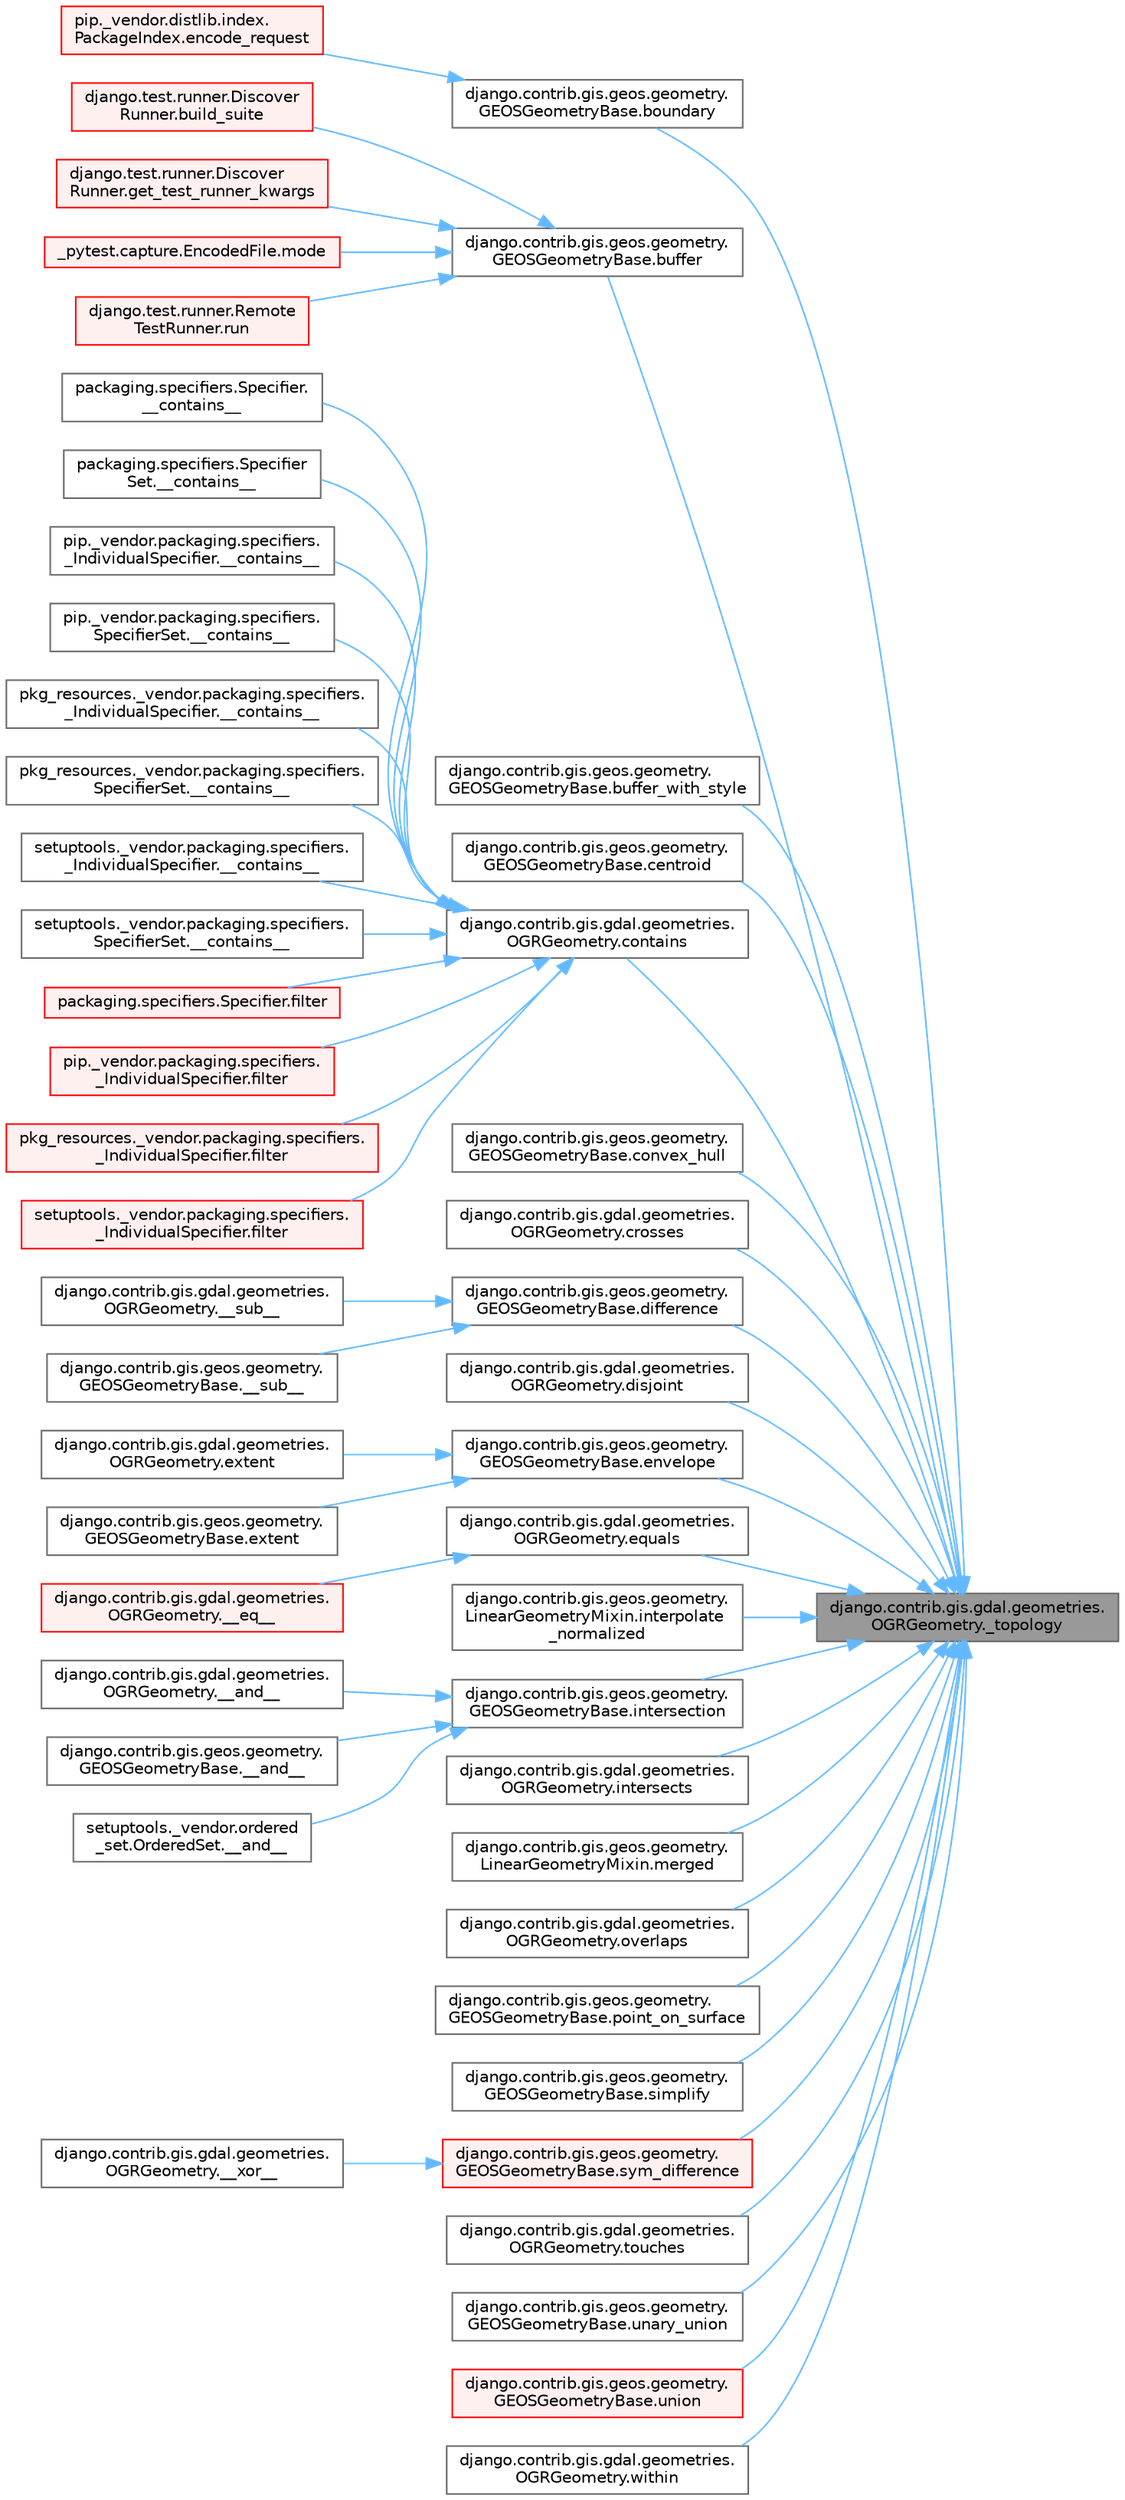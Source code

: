 digraph "django.contrib.gis.gdal.geometries.OGRGeometry._topology"
{
 // LATEX_PDF_SIZE
  bgcolor="transparent";
  edge [fontname=Helvetica,fontsize=10,labelfontname=Helvetica,labelfontsize=10];
  node [fontname=Helvetica,fontsize=10,shape=box,height=0.2,width=0.4];
  rankdir="RL";
  Node1 [id="Node000001",label="django.contrib.gis.gdal.geometries.\lOGRGeometry._topology",height=0.2,width=0.4,color="gray40", fillcolor="grey60", style="filled", fontcolor="black",tooltip=" "];
  Node1 -> Node2 [id="edge1_Node000001_Node000002",dir="back",color="steelblue1",style="solid",tooltip=" "];
  Node2 [id="Node000002",label="django.contrib.gis.geos.geometry.\lGEOSGeometryBase.boundary",height=0.2,width=0.4,color="grey40", fillcolor="white", style="filled",URL="$classdjango_1_1contrib_1_1gis_1_1geos_1_1geometry_1_1_g_e_o_s_geometry_base.html#afc15d96ca968dc323d92be86d20c0fee",tooltip=" "];
  Node2 -> Node3 [id="edge2_Node000002_Node000003",dir="back",color="steelblue1",style="solid",tooltip=" "];
  Node3 [id="Node000003",label="pip._vendor.distlib.index.\lPackageIndex.encode_request",height=0.2,width=0.4,color="red", fillcolor="#FFF0F0", style="filled",URL="$classpip_1_1__vendor_1_1distlib_1_1index_1_1_package_index.html#a795ad166cf5470b75ce142e9ca2bc617",tooltip=" "];
  Node1 -> Node25 [id="edge3_Node000001_Node000025",dir="back",color="steelblue1",style="solid",tooltip=" "];
  Node25 [id="Node000025",label="django.contrib.gis.geos.geometry.\lGEOSGeometryBase.buffer",height=0.2,width=0.4,color="grey40", fillcolor="white", style="filled",URL="$classdjango_1_1contrib_1_1gis_1_1geos_1_1geometry_1_1_g_e_o_s_geometry_base.html#a42422422c1d89880282b209dacbdf53e",tooltip=" "];
  Node25 -> Node26 [id="edge4_Node000025_Node000026",dir="back",color="steelblue1",style="solid",tooltip=" "];
  Node26 [id="Node000026",label="django.test.runner.Discover\lRunner.build_suite",height=0.2,width=0.4,color="red", fillcolor="#FFF0F0", style="filled",URL="$classdjango_1_1test_1_1runner_1_1_discover_runner.html#a59c1b9e138786179fdbfce3ab15bf2c8",tooltip=" "];
  Node25 -> Node28 [id="edge5_Node000025_Node000028",dir="back",color="steelblue1",style="solid",tooltip=" "];
  Node28 [id="Node000028",label="django.test.runner.Discover\lRunner.get_test_runner_kwargs",height=0.2,width=0.4,color="red", fillcolor="#FFF0F0", style="filled",URL="$classdjango_1_1test_1_1runner_1_1_discover_runner.html#a969861a67c9255a657f427565b8a34d3",tooltip=" "];
  Node25 -> Node30 [id="edge6_Node000025_Node000030",dir="back",color="steelblue1",style="solid",tooltip=" "];
  Node30 [id="Node000030",label="_pytest.capture.EncodedFile.mode",height=0.2,width=0.4,color="red", fillcolor="#FFF0F0", style="filled",URL="$class__pytest_1_1capture_1_1_encoded_file.html#ac217890bc265701fdfd07eeb261c1be7",tooltip=" "];
  Node25 -> Node37 [id="edge7_Node000025_Node000037",dir="back",color="steelblue1",style="solid",tooltip=" "];
  Node37 [id="Node000037",label="django.test.runner.Remote\lTestRunner.run",height=0.2,width=0.4,color="red", fillcolor="#FFF0F0", style="filled",URL="$classdjango_1_1test_1_1runner_1_1_remote_test_runner.html#aeb63a1c7aa20361b8a107fe09039718c",tooltip=" "];
  Node1 -> Node38 [id="edge8_Node000001_Node000038",dir="back",color="steelblue1",style="solid",tooltip=" "];
  Node38 [id="Node000038",label="django.contrib.gis.geos.geometry.\lGEOSGeometryBase.buffer_with_style",height=0.2,width=0.4,color="grey40", fillcolor="white", style="filled",URL="$classdjango_1_1contrib_1_1gis_1_1geos_1_1geometry_1_1_g_e_o_s_geometry_base.html#a814a744a27740565bd9f994205711fcb",tooltip=" "];
  Node1 -> Node39 [id="edge9_Node000001_Node000039",dir="back",color="steelblue1",style="solid",tooltip=" "];
  Node39 [id="Node000039",label="django.contrib.gis.geos.geometry.\lGEOSGeometryBase.centroid",height=0.2,width=0.4,color="grey40", fillcolor="white", style="filled",URL="$classdjango_1_1contrib_1_1gis_1_1geos_1_1geometry_1_1_g_e_o_s_geometry_base.html#aaf04def50915d2171df1471b89894e87",tooltip=" "];
  Node1 -> Node40 [id="edge10_Node000001_Node000040",dir="back",color="steelblue1",style="solid",tooltip=" "];
  Node40 [id="Node000040",label="django.contrib.gis.gdal.geometries.\lOGRGeometry.contains",height=0.2,width=0.4,color="grey40", fillcolor="white", style="filled",URL="$classdjango_1_1contrib_1_1gis_1_1gdal_1_1geometries_1_1_o_g_r_geometry.html#ac4763e72bc3be798ebe272edf5a2111b",tooltip=" "];
  Node40 -> Node41 [id="edge11_Node000040_Node000041",dir="back",color="steelblue1",style="solid",tooltip=" "];
  Node41 [id="Node000041",label="packaging.specifiers.Specifier.\l__contains__",height=0.2,width=0.4,color="grey40", fillcolor="white", style="filled",URL="$classpackaging_1_1specifiers_1_1_specifier.html#adc6d0f14bb1eff89499eea42047f3ba1",tooltip=" "];
  Node40 -> Node42 [id="edge12_Node000040_Node000042",dir="back",color="steelblue1",style="solid",tooltip=" "];
  Node42 [id="Node000042",label="packaging.specifiers.Specifier\lSet.__contains__",height=0.2,width=0.4,color="grey40", fillcolor="white", style="filled",URL="$classpackaging_1_1specifiers_1_1_specifier_set.html#afe431232e3df02a4ebec8ed882319eb4",tooltip=" "];
  Node40 -> Node43 [id="edge13_Node000040_Node000043",dir="back",color="steelblue1",style="solid",tooltip=" "];
  Node43 [id="Node000043",label="pip._vendor.packaging.specifiers.\l_IndividualSpecifier.__contains__",height=0.2,width=0.4,color="grey40", fillcolor="white", style="filled",URL="$classpip_1_1__vendor_1_1packaging_1_1specifiers_1_1___individual_specifier.html#a838b430af2f5ab5d2241a7c0bdd0e99e",tooltip=" "];
  Node40 -> Node44 [id="edge14_Node000040_Node000044",dir="back",color="steelblue1",style="solid",tooltip=" "];
  Node44 [id="Node000044",label="pip._vendor.packaging.specifiers.\lSpecifierSet.__contains__",height=0.2,width=0.4,color="grey40", fillcolor="white", style="filled",URL="$classpip_1_1__vendor_1_1packaging_1_1specifiers_1_1_specifier_set.html#a6129bfedcd20834661d4883f7fbaed86",tooltip=" "];
  Node40 -> Node45 [id="edge15_Node000040_Node000045",dir="back",color="steelblue1",style="solid",tooltip=" "];
  Node45 [id="Node000045",label="pkg_resources._vendor.packaging.specifiers.\l_IndividualSpecifier.__contains__",height=0.2,width=0.4,color="grey40", fillcolor="white", style="filled",URL="$classpkg__resources_1_1__vendor_1_1packaging_1_1specifiers_1_1___individual_specifier.html#a2370a23a1faa6987b992d9e69069aa6b",tooltip=" "];
  Node40 -> Node46 [id="edge16_Node000040_Node000046",dir="back",color="steelblue1",style="solid",tooltip=" "];
  Node46 [id="Node000046",label="pkg_resources._vendor.packaging.specifiers.\lSpecifierSet.__contains__",height=0.2,width=0.4,color="grey40", fillcolor="white", style="filled",URL="$classpkg__resources_1_1__vendor_1_1packaging_1_1specifiers_1_1_specifier_set.html#aad5022ca5dea895ec350e338ba308529",tooltip=" "];
  Node40 -> Node47 [id="edge17_Node000040_Node000047",dir="back",color="steelblue1",style="solid",tooltip=" "];
  Node47 [id="Node000047",label="setuptools._vendor.packaging.specifiers.\l_IndividualSpecifier.__contains__",height=0.2,width=0.4,color="grey40", fillcolor="white", style="filled",URL="$classsetuptools_1_1__vendor_1_1packaging_1_1specifiers_1_1___individual_specifier.html#aff90cdb7b48e1e261461d10f6bbe8c5e",tooltip=" "];
  Node40 -> Node48 [id="edge18_Node000040_Node000048",dir="back",color="steelblue1",style="solid",tooltip=" "];
  Node48 [id="Node000048",label="setuptools._vendor.packaging.specifiers.\lSpecifierSet.__contains__",height=0.2,width=0.4,color="grey40", fillcolor="white", style="filled",URL="$classsetuptools_1_1__vendor_1_1packaging_1_1specifiers_1_1_specifier_set.html#a44a6f0f6a924c5c4fb150fff13c089c6",tooltip=" "];
  Node40 -> Node49 [id="edge19_Node000040_Node000049",dir="back",color="steelblue1",style="solid",tooltip=" "];
  Node49 [id="Node000049",label="packaging.specifiers.Specifier.filter",height=0.2,width=0.4,color="red", fillcolor="#FFF0F0", style="filled",URL="$classpackaging_1_1specifiers_1_1_specifier.html#a22d9e14c5343d89e742b098b6d7997f7",tooltip=" "];
  Node40 -> Node83 [id="edge20_Node000040_Node000083",dir="back",color="steelblue1",style="solid",tooltip=" "];
  Node83 [id="Node000083",label="pip._vendor.packaging.specifiers.\l_IndividualSpecifier.filter",height=0.2,width=0.4,color="red", fillcolor="#FFF0F0", style="filled",URL="$classpip_1_1__vendor_1_1packaging_1_1specifiers_1_1___individual_specifier.html#a6203976cfa5ddd6a1f47f8dfe0669fd7",tooltip=" "];
  Node40 -> Node3184 [id="edge21_Node000040_Node003184",dir="back",color="steelblue1",style="solid",tooltip=" "];
  Node3184 [id="Node003184",label="pkg_resources._vendor.packaging.specifiers.\l_IndividualSpecifier.filter",height=0.2,width=0.4,color="red", fillcolor="#FFF0F0", style="filled",URL="$classpkg__resources_1_1__vendor_1_1packaging_1_1specifiers_1_1___individual_specifier.html#ad284c0e05b23f4b6838266492c00fc3e",tooltip=" "];
  Node40 -> Node3185 [id="edge22_Node000040_Node003185",dir="back",color="steelblue1",style="solid",tooltip=" "];
  Node3185 [id="Node003185",label="setuptools._vendor.packaging.specifiers.\l_IndividualSpecifier.filter",height=0.2,width=0.4,color="red", fillcolor="#FFF0F0", style="filled",URL="$classsetuptools_1_1__vendor_1_1packaging_1_1specifiers_1_1___individual_specifier.html#a7f35b396bffe2a5276887eda17fd660b",tooltip=" "];
  Node1 -> Node3186 [id="edge23_Node000001_Node003186",dir="back",color="steelblue1",style="solid",tooltip=" "];
  Node3186 [id="Node003186",label="django.contrib.gis.geos.geometry.\lGEOSGeometryBase.convex_hull",height=0.2,width=0.4,color="grey40", fillcolor="white", style="filled",URL="$classdjango_1_1contrib_1_1gis_1_1geos_1_1geometry_1_1_g_e_o_s_geometry_base.html#accae510d3989770d7b71e2fbbfb4fcab",tooltip=" "];
  Node1 -> Node3187 [id="edge24_Node000001_Node003187",dir="back",color="steelblue1",style="solid",tooltip=" "];
  Node3187 [id="Node003187",label="django.contrib.gis.gdal.geometries.\lOGRGeometry.crosses",height=0.2,width=0.4,color="grey40", fillcolor="white", style="filled",URL="$classdjango_1_1contrib_1_1gis_1_1gdal_1_1geometries_1_1_o_g_r_geometry.html#ac092a2ee06ad06acc4fd514d38281af0",tooltip=" "];
  Node1 -> Node3188 [id="edge25_Node000001_Node003188",dir="back",color="steelblue1",style="solid",tooltip=" "];
  Node3188 [id="Node003188",label="django.contrib.gis.geos.geometry.\lGEOSGeometryBase.difference",height=0.2,width=0.4,color="grey40", fillcolor="white", style="filled",URL="$classdjango_1_1contrib_1_1gis_1_1geos_1_1geometry_1_1_g_e_o_s_geometry_base.html#aada481ec4a6a1f1ebe5777bcc5915784",tooltip=" "];
  Node3188 -> Node3189 [id="edge26_Node003188_Node003189",dir="back",color="steelblue1",style="solid",tooltip=" "];
  Node3189 [id="Node003189",label="django.contrib.gis.gdal.geometries.\lOGRGeometry.__sub__",height=0.2,width=0.4,color="grey40", fillcolor="white", style="filled",URL="$classdjango_1_1contrib_1_1gis_1_1gdal_1_1geometries_1_1_o_g_r_geometry.html#ae59f0bbe35adfa496df3497c4b85cd11",tooltip=" "];
  Node3188 -> Node3190 [id="edge27_Node003188_Node003190",dir="back",color="steelblue1",style="solid",tooltip=" "];
  Node3190 [id="Node003190",label="django.contrib.gis.geos.geometry.\lGEOSGeometryBase.__sub__",height=0.2,width=0.4,color="grey40", fillcolor="white", style="filled",URL="$classdjango_1_1contrib_1_1gis_1_1geos_1_1geometry_1_1_g_e_o_s_geometry_base.html#ae8268b3511d2fe544512c4ed7c1eb1ac",tooltip=" "];
  Node1 -> Node3191 [id="edge28_Node000001_Node003191",dir="back",color="steelblue1",style="solid",tooltip=" "];
  Node3191 [id="Node003191",label="django.contrib.gis.gdal.geometries.\lOGRGeometry.disjoint",height=0.2,width=0.4,color="grey40", fillcolor="white", style="filled",URL="$classdjango_1_1contrib_1_1gis_1_1gdal_1_1geometries_1_1_o_g_r_geometry.html#a285d470337dd8af6463fada2b21ed31f",tooltip=" "];
  Node1 -> Node3192 [id="edge29_Node000001_Node003192",dir="back",color="steelblue1",style="solid",tooltip=" "];
  Node3192 [id="Node003192",label="django.contrib.gis.geos.geometry.\lGEOSGeometryBase.envelope",height=0.2,width=0.4,color="grey40", fillcolor="white", style="filled",URL="$classdjango_1_1contrib_1_1gis_1_1geos_1_1geometry_1_1_g_e_o_s_geometry_base.html#a5857e9c7c0580d266ea9838a2b5f0473",tooltip=" "];
  Node3192 -> Node3193 [id="edge30_Node003192_Node003193",dir="back",color="steelblue1",style="solid",tooltip=" "];
  Node3193 [id="Node003193",label="django.contrib.gis.gdal.geometries.\lOGRGeometry.extent",height=0.2,width=0.4,color="grey40", fillcolor="white", style="filled",URL="$classdjango_1_1contrib_1_1gis_1_1gdal_1_1geometries_1_1_o_g_r_geometry.html#adc2077b293d01f2f9b686bf33e17007a",tooltip=" "];
  Node3192 -> Node3194 [id="edge31_Node003192_Node003194",dir="back",color="steelblue1",style="solid",tooltip=" "];
  Node3194 [id="Node003194",label="django.contrib.gis.geos.geometry.\lGEOSGeometryBase.extent",height=0.2,width=0.4,color="grey40", fillcolor="white", style="filled",URL="$classdjango_1_1contrib_1_1gis_1_1geos_1_1geometry_1_1_g_e_o_s_geometry_base.html#a38fb531639ac23493be81ad2cd48cfe9",tooltip=" "];
  Node1 -> Node3195 [id="edge32_Node000001_Node003195",dir="back",color="steelblue1",style="solid",tooltip=" "];
  Node3195 [id="Node003195",label="django.contrib.gis.gdal.geometries.\lOGRGeometry.equals",height=0.2,width=0.4,color="grey40", fillcolor="white", style="filled",URL="$classdjango_1_1contrib_1_1gis_1_1gdal_1_1geometries_1_1_o_g_r_geometry.html#a3548767d30443ca2c92ee377b147e38c",tooltip=" "];
  Node3195 -> Node3196 [id="edge33_Node003195_Node003196",dir="back",color="steelblue1",style="solid",tooltip=" "];
  Node3196 [id="Node003196",label="django.contrib.gis.gdal.geometries.\lOGRGeometry.__eq__",height=0.2,width=0.4,color="red", fillcolor="#FFF0F0", style="filled",URL="$classdjango_1_1contrib_1_1gis_1_1gdal_1_1geometries_1_1_o_g_r_geometry.html#ae34f6fe0e8f3c0b40bc49178393cdefb",tooltip=" "];
  Node1 -> Node3197 [id="edge34_Node000001_Node003197",dir="back",color="steelblue1",style="solid",tooltip=" "];
  Node3197 [id="Node003197",label="django.contrib.gis.geos.geometry.\lLinearGeometryMixin.interpolate\l_normalized",height=0.2,width=0.4,color="grey40", fillcolor="white", style="filled",URL="$classdjango_1_1contrib_1_1gis_1_1geos_1_1geometry_1_1_linear_geometry_mixin.html#a97d07963042e53c16be9b25d3b51d06b",tooltip=" "];
  Node1 -> Node3198 [id="edge35_Node000001_Node003198",dir="back",color="steelblue1",style="solid",tooltip=" "];
  Node3198 [id="Node003198",label="django.contrib.gis.geos.geometry.\lGEOSGeometryBase.intersection",height=0.2,width=0.4,color="grey40", fillcolor="white", style="filled",URL="$classdjango_1_1contrib_1_1gis_1_1geos_1_1geometry_1_1_g_e_o_s_geometry_base.html#a49d9bd15ffaa9ecf9b63dc4d21260f16",tooltip=" "];
  Node3198 -> Node3199 [id="edge36_Node003198_Node003199",dir="back",color="steelblue1",style="solid",tooltip=" "];
  Node3199 [id="Node003199",label="django.contrib.gis.gdal.geometries.\lOGRGeometry.__and__",height=0.2,width=0.4,color="grey40", fillcolor="white", style="filled",URL="$classdjango_1_1contrib_1_1gis_1_1gdal_1_1geometries_1_1_o_g_r_geometry.html#a82bfd546b450253231eabeba92f4a8e1",tooltip=" "];
  Node3198 -> Node3200 [id="edge37_Node003198_Node003200",dir="back",color="steelblue1",style="solid",tooltip=" "];
  Node3200 [id="Node003200",label="django.contrib.gis.geos.geometry.\lGEOSGeometryBase.__and__",height=0.2,width=0.4,color="grey40", fillcolor="white", style="filled",URL="$classdjango_1_1contrib_1_1gis_1_1geos_1_1geometry_1_1_g_e_o_s_geometry_base.html#a653a680edad145ec86c085afce85e126",tooltip=" "];
  Node3198 -> Node3201 [id="edge38_Node003198_Node003201",dir="back",color="steelblue1",style="solid",tooltip=" "];
  Node3201 [id="Node003201",label="setuptools._vendor.ordered\l_set.OrderedSet.__and__",height=0.2,width=0.4,color="grey40", fillcolor="white", style="filled",URL="$classsetuptools_1_1__vendor_1_1ordered__set_1_1_ordered_set.html#ac70b2002a596eb51b6003d806ddab873",tooltip=" "];
  Node1 -> Node3202 [id="edge39_Node000001_Node003202",dir="back",color="steelblue1",style="solid",tooltip=" "];
  Node3202 [id="Node003202",label="django.contrib.gis.gdal.geometries.\lOGRGeometry.intersects",height=0.2,width=0.4,color="grey40", fillcolor="white", style="filled",URL="$classdjango_1_1contrib_1_1gis_1_1gdal_1_1geometries_1_1_o_g_r_geometry.html#a7404eb76ff68f287b6d9f7d67764f67e",tooltip=" "];
  Node1 -> Node3203 [id="edge40_Node000001_Node003203",dir="back",color="steelblue1",style="solid",tooltip=" "];
  Node3203 [id="Node003203",label="django.contrib.gis.geos.geometry.\lLinearGeometryMixin.merged",height=0.2,width=0.4,color="grey40", fillcolor="white", style="filled",URL="$classdjango_1_1contrib_1_1gis_1_1geos_1_1geometry_1_1_linear_geometry_mixin.html#aa06ea7a8a7ccd4d53e2533acb1b76051",tooltip=" "];
  Node1 -> Node3204 [id="edge41_Node000001_Node003204",dir="back",color="steelblue1",style="solid",tooltip=" "];
  Node3204 [id="Node003204",label="django.contrib.gis.gdal.geometries.\lOGRGeometry.overlaps",height=0.2,width=0.4,color="grey40", fillcolor="white", style="filled",URL="$classdjango_1_1contrib_1_1gis_1_1gdal_1_1geometries_1_1_o_g_r_geometry.html#ae9a24e891d21b98b4779099f6f20fed0",tooltip=" "];
  Node1 -> Node3205 [id="edge42_Node000001_Node003205",dir="back",color="steelblue1",style="solid",tooltip=" "];
  Node3205 [id="Node003205",label="django.contrib.gis.geos.geometry.\lGEOSGeometryBase.point_on_surface",height=0.2,width=0.4,color="grey40", fillcolor="white", style="filled",URL="$classdjango_1_1contrib_1_1gis_1_1geos_1_1geometry_1_1_g_e_o_s_geometry_base.html#a3de5298e0a99afffaba4e11cd9cac3b3",tooltip=" "];
  Node1 -> Node3206 [id="edge43_Node000001_Node003206",dir="back",color="steelblue1",style="solid",tooltip=" "];
  Node3206 [id="Node003206",label="django.contrib.gis.geos.geometry.\lGEOSGeometryBase.simplify",height=0.2,width=0.4,color="grey40", fillcolor="white", style="filled",URL="$classdjango_1_1contrib_1_1gis_1_1geos_1_1geometry_1_1_g_e_o_s_geometry_base.html#acc385f4b0dad44b725d653137de135e5",tooltip=" "];
  Node1 -> Node3207 [id="edge44_Node000001_Node003207",dir="back",color="steelblue1",style="solid",tooltip=" "];
  Node3207 [id="Node003207",label="django.contrib.gis.geos.geometry.\lGEOSGeometryBase.sym_difference",height=0.2,width=0.4,color="red", fillcolor="#FFF0F0", style="filled",URL="$classdjango_1_1contrib_1_1gis_1_1geos_1_1geometry_1_1_g_e_o_s_geometry_base.html#aea7f172aeebbec14b85e8eb1ed5dae32",tooltip=" "];
  Node3207 -> Node3208 [id="edge45_Node003207_Node003208",dir="back",color="steelblue1",style="solid",tooltip=" "];
  Node3208 [id="Node003208",label="django.contrib.gis.gdal.geometries.\lOGRGeometry.__xor__",height=0.2,width=0.4,color="grey40", fillcolor="white", style="filled",URL="$classdjango_1_1contrib_1_1gis_1_1gdal_1_1geometries_1_1_o_g_r_geometry.html#a9e1ebb66cc749c7a8ed9e048a7974913",tooltip=" "];
  Node1 -> Node3210 [id="edge46_Node000001_Node003210",dir="back",color="steelblue1",style="solid",tooltip=" "];
  Node3210 [id="Node003210",label="django.contrib.gis.gdal.geometries.\lOGRGeometry.touches",height=0.2,width=0.4,color="grey40", fillcolor="white", style="filled",URL="$classdjango_1_1contrib_1_1gis_1_1gdal_1_1geometries_1_1_o_g_r_geometry.html#a339b89621f74590f2d1902de51a95238",tooltip=" "];
  Node1 -> Node3211 [id="edge47_Node000001_Node003211",dir="back",color="steelblue1",style="solid",tooltip=" "];
  Node3211 [id="Node003211",label="django.contrib.gis.geos.geometry.\lGEOSGeometryBase.unary_union",height=0.2,width=0.4,color="grey40", fillcolor="white", style="filled",URL="$classdjango_1_1contrib_1_1gis_1_1geos_1_1geometry_1_1_g_e_o_s_geometry_base.html#a27c1ea2473b9e3767e54e7aedb469f25",tooltip=" "];
  Node1 -> Node3212 [id="edge48_Node000001_Node003212",dir="back",color="steelblue1",style="solid",tooltip=" "];
  Node3212 [id="Node003212",label="django.contrib.gis.geos.geometry.\lGEOSGeometryBase.union",height=0.2,width=0.4,color="red", fillcolor="#FFF0F0", style="filled",URL="$classdjango_1_1contrib_1_1gis_1_1geos_1_1geometry_1_1_g_e_o_s_geometry_base.html#a7364b9aed8fdbb4d7e60ecd4c8bb7ffe",tooltip=" "];
  Node1 -> Node3215 [id="edge49_Node000001_Node003215",dir="back",color="steelblue1",style="solid",tooltip=" "];
  Node3215 [id="Node003215",label="django.contrib.gis.gdal.geometries.\lOGRGeometry.within",height=0.2,width=0.4,color="grey40", fillcolor="white", style="filled",URL="$classdjango_1_1contrib_1_1gis_1_1gdal_1_1geometries_1_1_o_g_r_geometry.html#a3469f7824c6b20399c99f1e1d8f06f0a",tooltip=" "];
}
